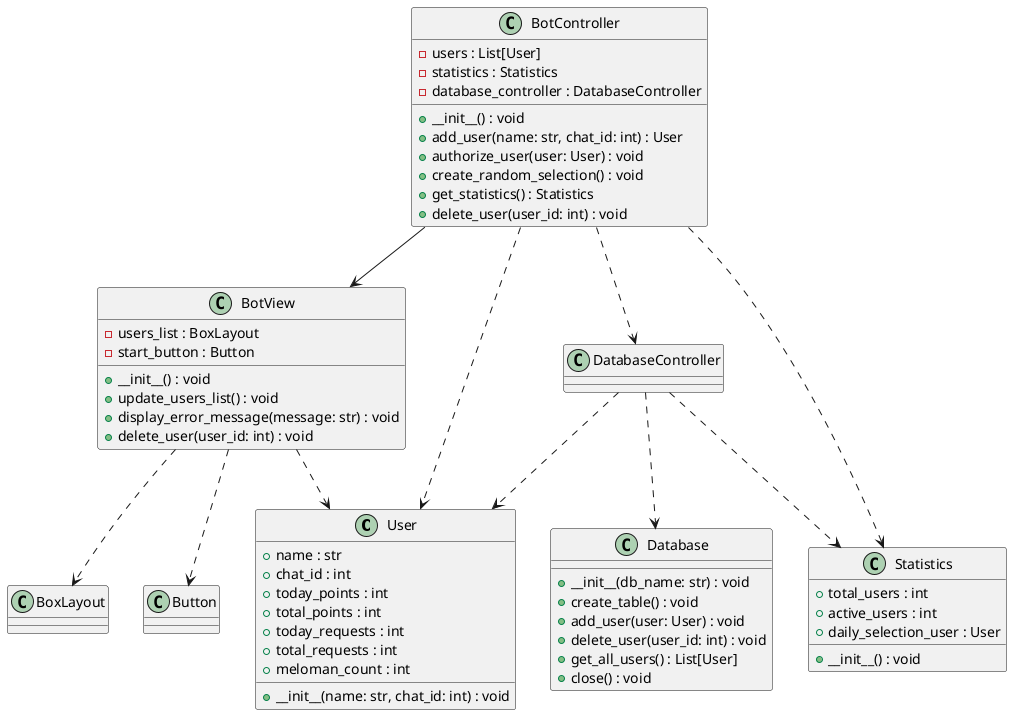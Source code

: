 @startuml

class User {
    + name : str
    + chat_id : int
    + today_points : int
    + total_points : int
    + today_requests : int
    + total_requests : int
    + meloman_count : int
    + __init__(name: str, chat_id: int) : void
}

class Statistics {
    + total_users : int
    + active_users : int
    + daily_selection_user : User
    + __init__() : void
}

class Database {
    + __init__(db_name: str) : void
    + create_table() : void
    + add_user(user: User) : void
    + delete_user(user_id: int) : void
    + get_all_users() : List[User]
    + close() : void
}

class BotController {
    - users : List[User]
    - statistics : Statistics
    - database_controller : DatabaseController
    + __init__() : void
    + add_user(name: str, chat_id: int) : User
    + authorize_user(user: User) : void
    + create_random_selection() : void
    + get_statistics() : Statistics
    + delete_user(user_id: int) : void
}

class BotView {
    - users_list : BoxLayout
    - start_button : Button
    + __init__() : void
    + update_users_list() : void
    + display_error_message(message: str) : void
    + delete_user(user_id: int) : void
}

BotController ..> User
BotController ..> Statistics
BotController ..> DatabaseController
BotController --> BotView
BotView ..> User
BotView ..> BoxLayout
BotView ..> Button
DatabaseController ..> Database
DatabaseController ..> User
DatabaseController ..> Statistics

@enduml